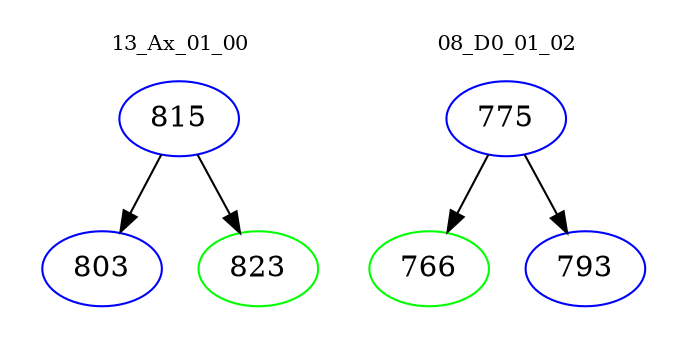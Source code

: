 digraph{
subgraph cluster_0 {
color = white
label = "13_Ax_01_00";
fontsize=10;
T0_815 [label="815", color="blue"]
T0_815 -> T0_803 [color="black"]
T0_803 [label="803", color="blue"]
T0_815 -> T0_823 [color="black"]
T0_823 [label="823", color="green"]
}
subgraph cluster_1 {
color = white
label = "08_D0_01_02";
fontsize=10;
T1_775 [label="775", color="blue"]
T1_775 -> T1_766 [color="black"]
T1_766 [label="766", color="green"]
T1_775 -> T1_793 [color="black"]
T1_793 [label="793", color="blue"]
}
}
